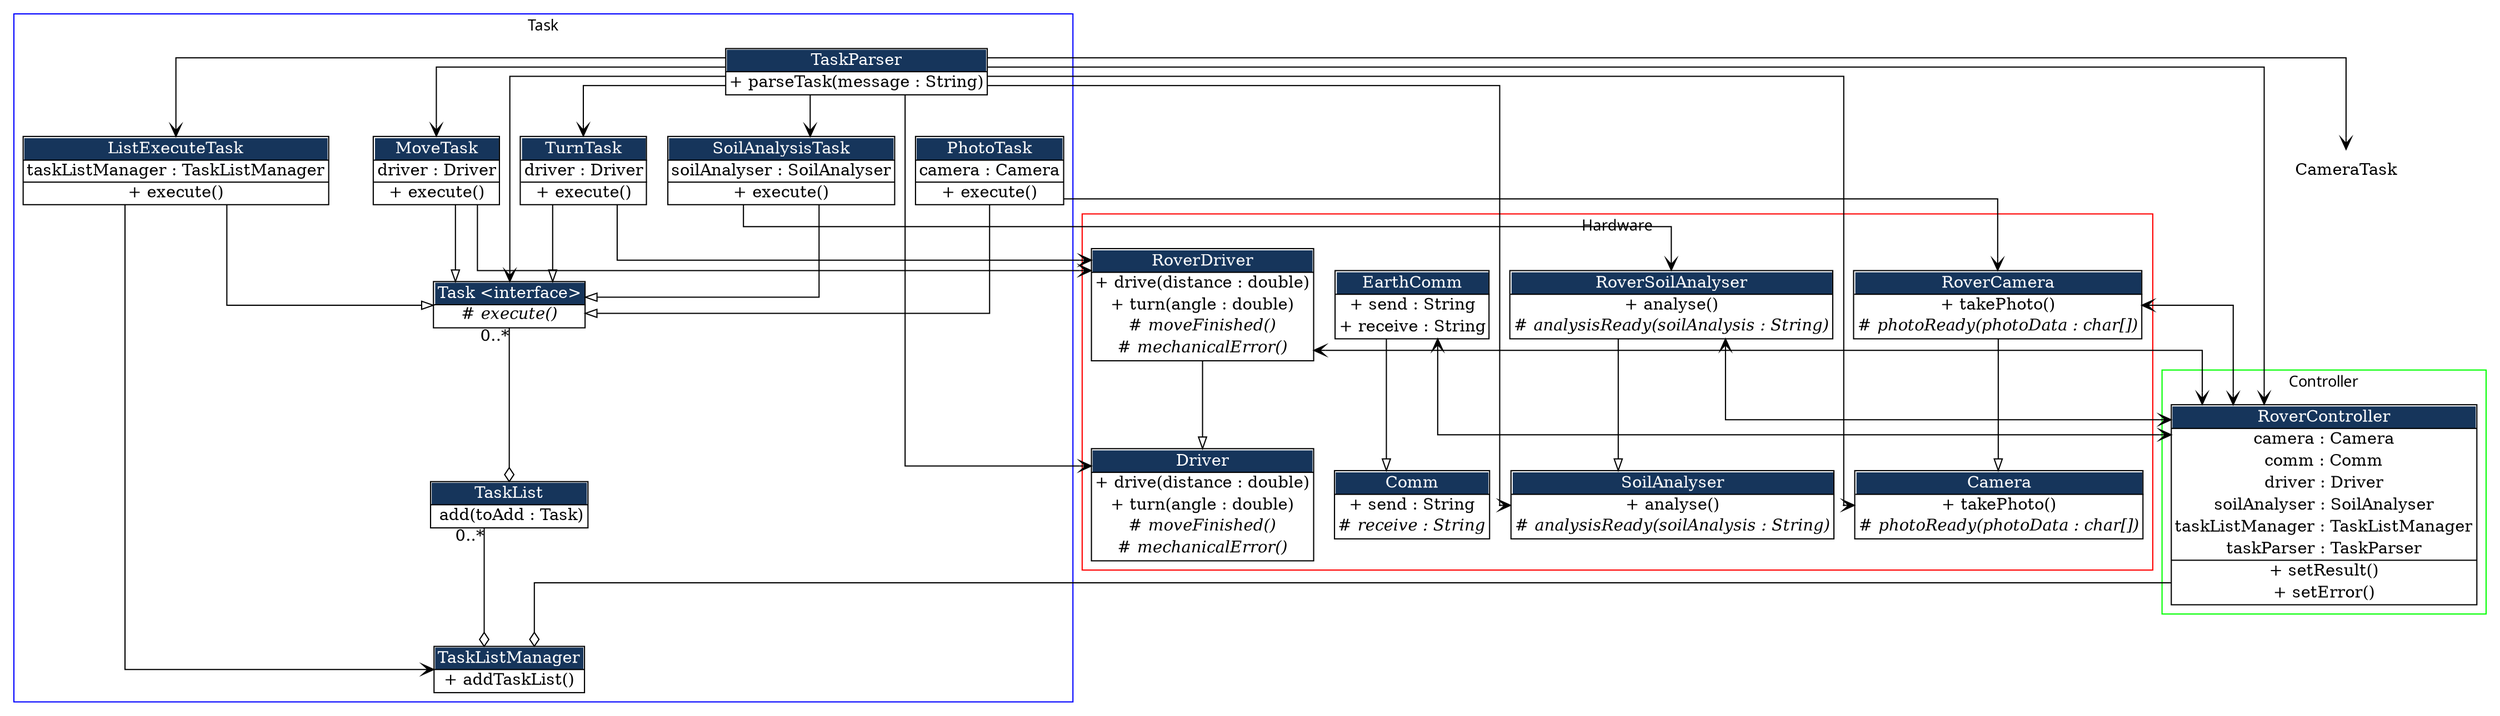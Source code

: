 digraph G {
        fontname = "Concourse T7";
        fontsize = 13;

        splines = ortho;

        node [
             shape = "plaintext";
             margin = 0;
        ]

        subgraph cluster_hardware {
                 color = "red";
                 label = "Hardware";

                 Comm [
                      label = <<table border="1" cellborder="0" cellspacing="0">
                      <tr><td bgcolor="#16355b"><font color="white">Comm</font></td></tr>
                                      <hr/>
                                      <tr><td>+ send : String</td></tr>
                                      <tr><td># <i>receive : String</i></td></tr>
                               </table>>
        ]

                Driver [
                       label = <<table border="1" cellborder="0" cellspacing="0">
                       <tr><td bgcolor="#16355b"><font color="white">Driver</font></td></tr>
                                       <hr/>
                                       <tr><td>+ drive(distance : double)</td></tr>
                                       <tr><td>+ turn(angle : double)</td></tr>
                                       <tr><td># <i>moveFinished()</i></td></tr>
                                       <tr><td># <i>mechanicalError()</i></td></tr>
                                </table>>

        ]

        SoilAnalyser [
               label = <<table border="1" cellborder="0" cellspacing="0">
               <tr><td bgcolor="#16355b"><font color="white">SoilAnalyser</font></td></tr>
                               <hr/>
                               <tr><td>+ analyse()</td></tr>
                               <tr><td># <i>analysisReady(soilAnalysis : String)</i></td></tr>
                        </table>>

        ]

        Camera [
               label = <<table border="1" cellborder="0" cellspacing="0">
               <tr><td bgcolor="#16355b"><font color="white">Camera</font></td></tr>
                               <hr/>
                               <tr><td>+ takePhoto()</td></tr>
                               <tr><td># <i>photoReady(photoData : char[])</i></td></tr>
                        </table>>

        ]

        RoverComm [
                label = <<table border="1" cellborder="0" cellspacing="0">
                <tr><td bgcolor="#16355b"><font color="white">EarthComm</font></td></tr>
                                <hr/>
                                <tr><td>+ send : String</td></tr>
                                <tr><td>+ receive : String</td></tr>
                         </table>>
        ]

        RoverDriver [
               label = <<table border="1" cellborder="0" cellspacing="0">
               <tr><td bgcolor="#16355b"><font color="white">RoverDriver</font></td></tr>
                               <hr/>
                               <tr><td>+ drive(distance : double)</td></tr>
                               <tr><td>+ turn(angle : double)</td></tr>
                               <tr><td># <i>moveFinished()</i></td></tr>
                               <tr><td># <i>mechanicalError()</i></td></tr>
                        </table>>

        ]

        RoverSoilAnalyser [
               label = <<table border="1" cellborder="0" cellspacing="0">
               <tr><td bgcolor="#16355b"><font color="white">RoverSoilAnalyser</font></td></tr>
                               <hr/>
                               <tr><td>+ analyse()</td></tr>
                               <tr><td># <i>analysisReady(soilAnalysis : String)</i></td></tr>
                        </table>>

        ]

        RoverCamera [
               label = <<table border="1" cellborder="0" cellspacing="0">
               <tr><td bgcolor="#16355b"><font color="white">RoverCamera</font></td></tr>
                               <hr/>
                               <tr><td>+ takePhoto()</td></tr>
                               <tr><td># <i>photoReady(photoData : char[])</i></td></tr>
                        </table>>

        ]
        }

subgraph cluster_task {
         label = "Task";
         color = "blue";
        Task [
               label = <<table border="1" cellborder="0" cellspacing="0">
               <tr><td bgcolor="#16355b"><font color="white">Task &lt;interface&gt;</font></td></tr>
                               <hr/>
                               <tr><td># <i>execute()</i></td></tr>
                        </table>>

        ]

        TaskList [
               label = <<table border="1" cellborder="0" cellspacing="0">
               <tr><td bgcolor="#16355b"><font color="white">TaskList</font></td></tr>
                               <hr/>
                               <tr><td> add(toAdd : Task)</td></tr>
                        </table>>

        ]


        MoveTask [
               label = <<table border="1" cellborder="0" cellspacing="0">
               <tr><td bgcolor="#16355b"><font color="white">MoveTask</font></td></tr>
                               <hr/>
                               <tr><td>driver : Driver</td></tr>
                               <hr/>
                               <tr><td>+ execute()</td></tr>
                        </table>>

        ]

        TurnTask [
               label = <<table border="1" cellborder="0" cellspacing="0">
               <tr><td bgcolor="#16355b"><font color="white">TurnTask</font></td></tr>
                               <hr/>
                               <tr><td>driver : Driver</td></tr>
                               <hr/>
                               <tr><td>+ execute()</td></tr>
                        </table>>

        ]

        SoilAnalysisTask [
               label = <<table border="1" cellborder="0" cellspacing="0">
               <tr><td bgcolor="#16355b"><font color="white">SoilAnalysisTask</font></td></tr>
                               <hr/>
                               <tr><td>soilAnalyser : SoilAnalyser</td></tr>
                               <hr/>
                               <tr><td>+ execute()</td></tr>
                        </table>>

        ]

        PhotoTask [
               label = <<table border="1" cellborder="0" cellspacing="0">
               <tr><td bgcolor="#16355b"><font color="white">PhotoTask</font></td></tr>
                               <hr/>
                               <tr><td>camera : Camera</td></tr>
                               <hr/>
                               <tr><td>+ execute()</td></tr>
                        </table>>

        ]

        ListExecuteTask [
               label = <<table border="1" cellborder="0" cellspacing="0">
               <tr><td bgcolor="#16355b"><font color="white">ListExecuteTask</font></td></tr>
                               <hr/>
                               <tr><td>taskListManager : TaskListManager</td></tr>
                               <hr/>
                               <tr><td>+ execute()</td></tr>
                        </table>>

        ]

        TaskParser [
               label = <<table border="1" cellborder="0" cellspacing="0">
               <tr><td bgcolor="#16355b"><font color="white">TaskParser</font></td></tr>
                               <hr/>
                               <tr><td>+ parseTask(message : String)</td></tr>
                        </table>>

        ]

        TaskListManager [
               label = <<table border="1" cellborder="0" cellspacing="0">
               <tr><td bgcolor="#16355b"><font color="white">TaskListManager</font></td></tr>
                               <hr/>
                               <tr><td>+ addTaskList()</td></tr>
                        </table>>

        ]
 }
    subgraph cluster_controller {
             color = "green";
             label = "Controller"
        RoverController [
               label = <<table border="1" cellborder="0" cellspacing="0">
                               <tr><td bgcolor="#16355b"><font color="white">RoverController</font></td></tr>
                               <hr/>
                               <tr><td>camera : Camera</td></tr>
                               <tr><td>comm : Comm</td></tr>
                               <tr><td>driver : Driver</td></tr>
                               <tr><td>soilAnalyser : SoilAnalyser</td></tr>
                               <tr><td>taskListManager : TaskListManager</td></tr>
                               <tr><td>taskParser : TaskParser</td></tr>
                               <hr/>
                               <tr><td>+ setResult()</td></tr>
                               <tr><td>+ setError()</td></tr>
                        </table>>

        ]
        }

        edge [ arrowhead = "empty" ];
        RoverComm -> Comm;
        RoverDriver -> Driver;
        RoverSoilAnalyser -> SoilAnalyser;
        RoverCamera -> Camera;

        MoveTask -> Task;
        TurnTask -> Task;
        SoilAnalysisTask -> Task;
        PhotoTask -> Task;
        ListExecuteTask -> Task;

        edge [ arrowhead = "odiamond" ];
        Task -> TaskList  [ taillabel = "0..*"];
        RoverController -> TaskListManager;
        TaskList -> TaskListManager [ taillabel = "0..*"];

        edge [ arrowhead = "vee", arrowtail = "vee" ];
        MoveTask -> RoverDriver;
        TurnTask -> RoverDriver;
        SoilAnalysisTask -> RoverSoilAnalyser;
        PhotoTask -> RoverCamera;

        TaskParser -> MoveTask;
        TaskParser -> TurnTask;
        TaskParser -> SoilAnalysisTask;
        TaskParser -> CameraTask;
        TaskParser -> ListExecuteTask;

        TaskParser -> Driver;
        TaskParser -> SoilAnalyser;
        TaskParser -> Camera;
        TaskParser -> Task;

        TaskParser -> RoverController;

        RoverCamera -> RoverController [dir="both"];
        RoverController -> RoverComm [dir="both"];
        RoverDriver -> RoverController [dir="both"];
        RoverSoilAnalyser -> RoverController [dir="both"];

        ListExecuteTask -> TaskListManager;
}
